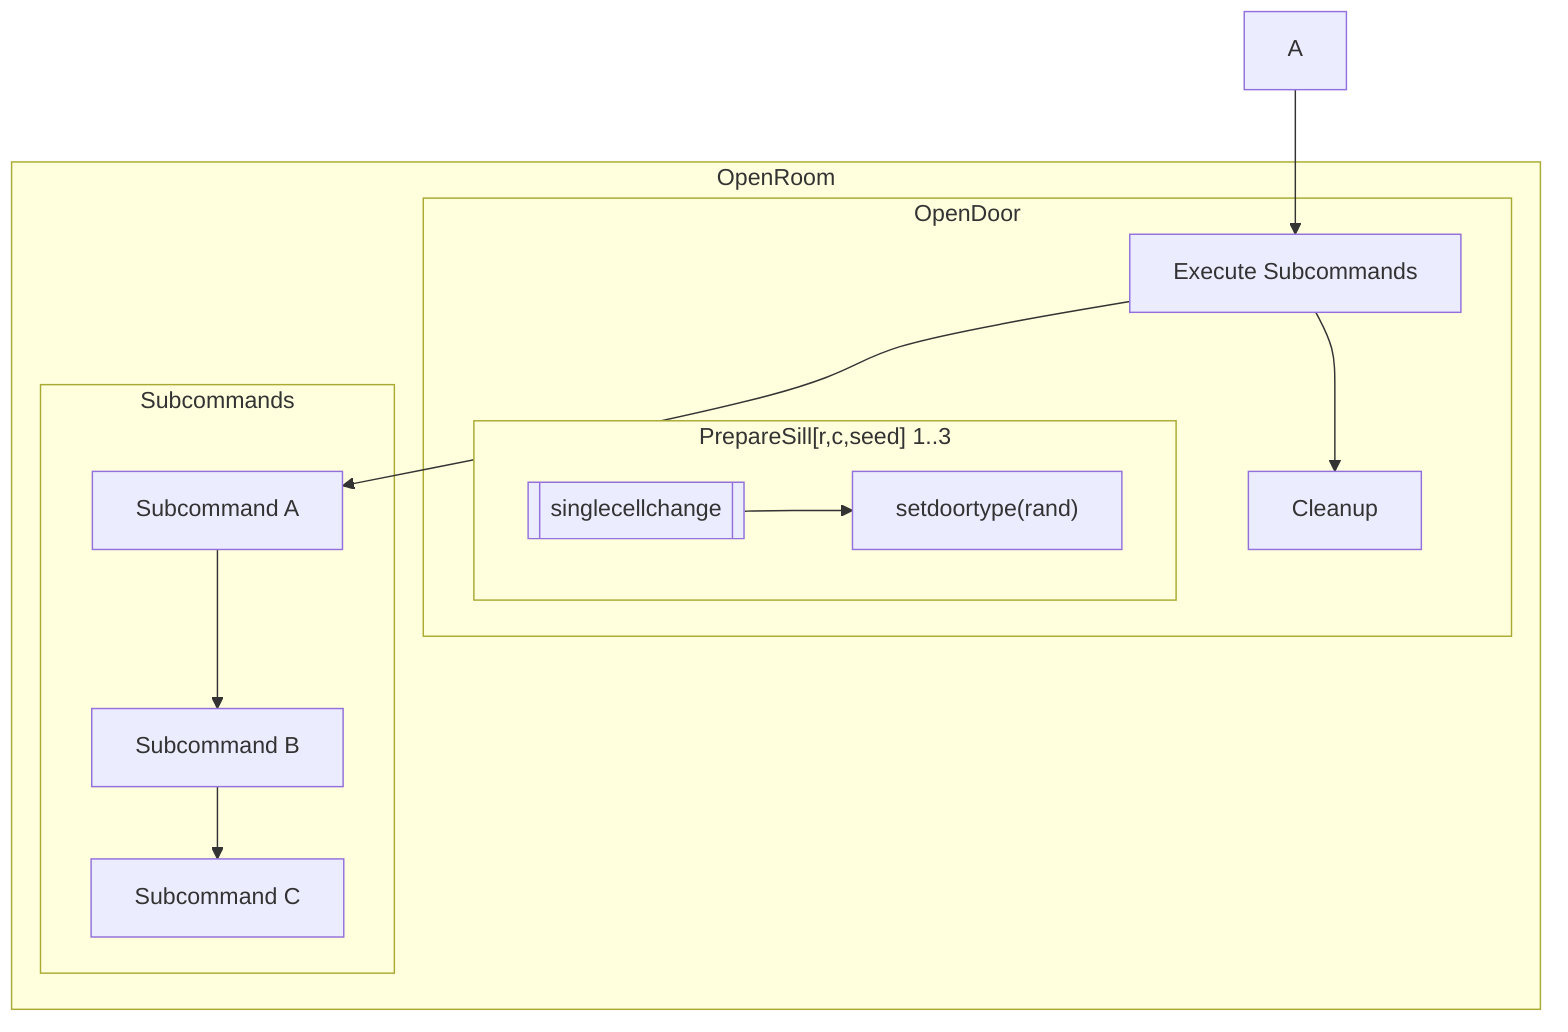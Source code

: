 flowchart TD
  subgraph OpenRoom
    subgraph OpenDoor
        subgraph "PrepareSill[r,c,seed] 1..3"
            psx[[singlecellchange]]
            setdoortype["setdoortype(rand)"]
            psx--> setdoortype
        end
        B[Execute Subcommands]
        C[Cleanup]
    end

    subgraph Subcommands
        B1[Subcommand A]
        B2[Subcommand B]
        B3[Subcommand C]
    end

  end
  A --> B --> C
  B --> B1 --> B2 --> B3